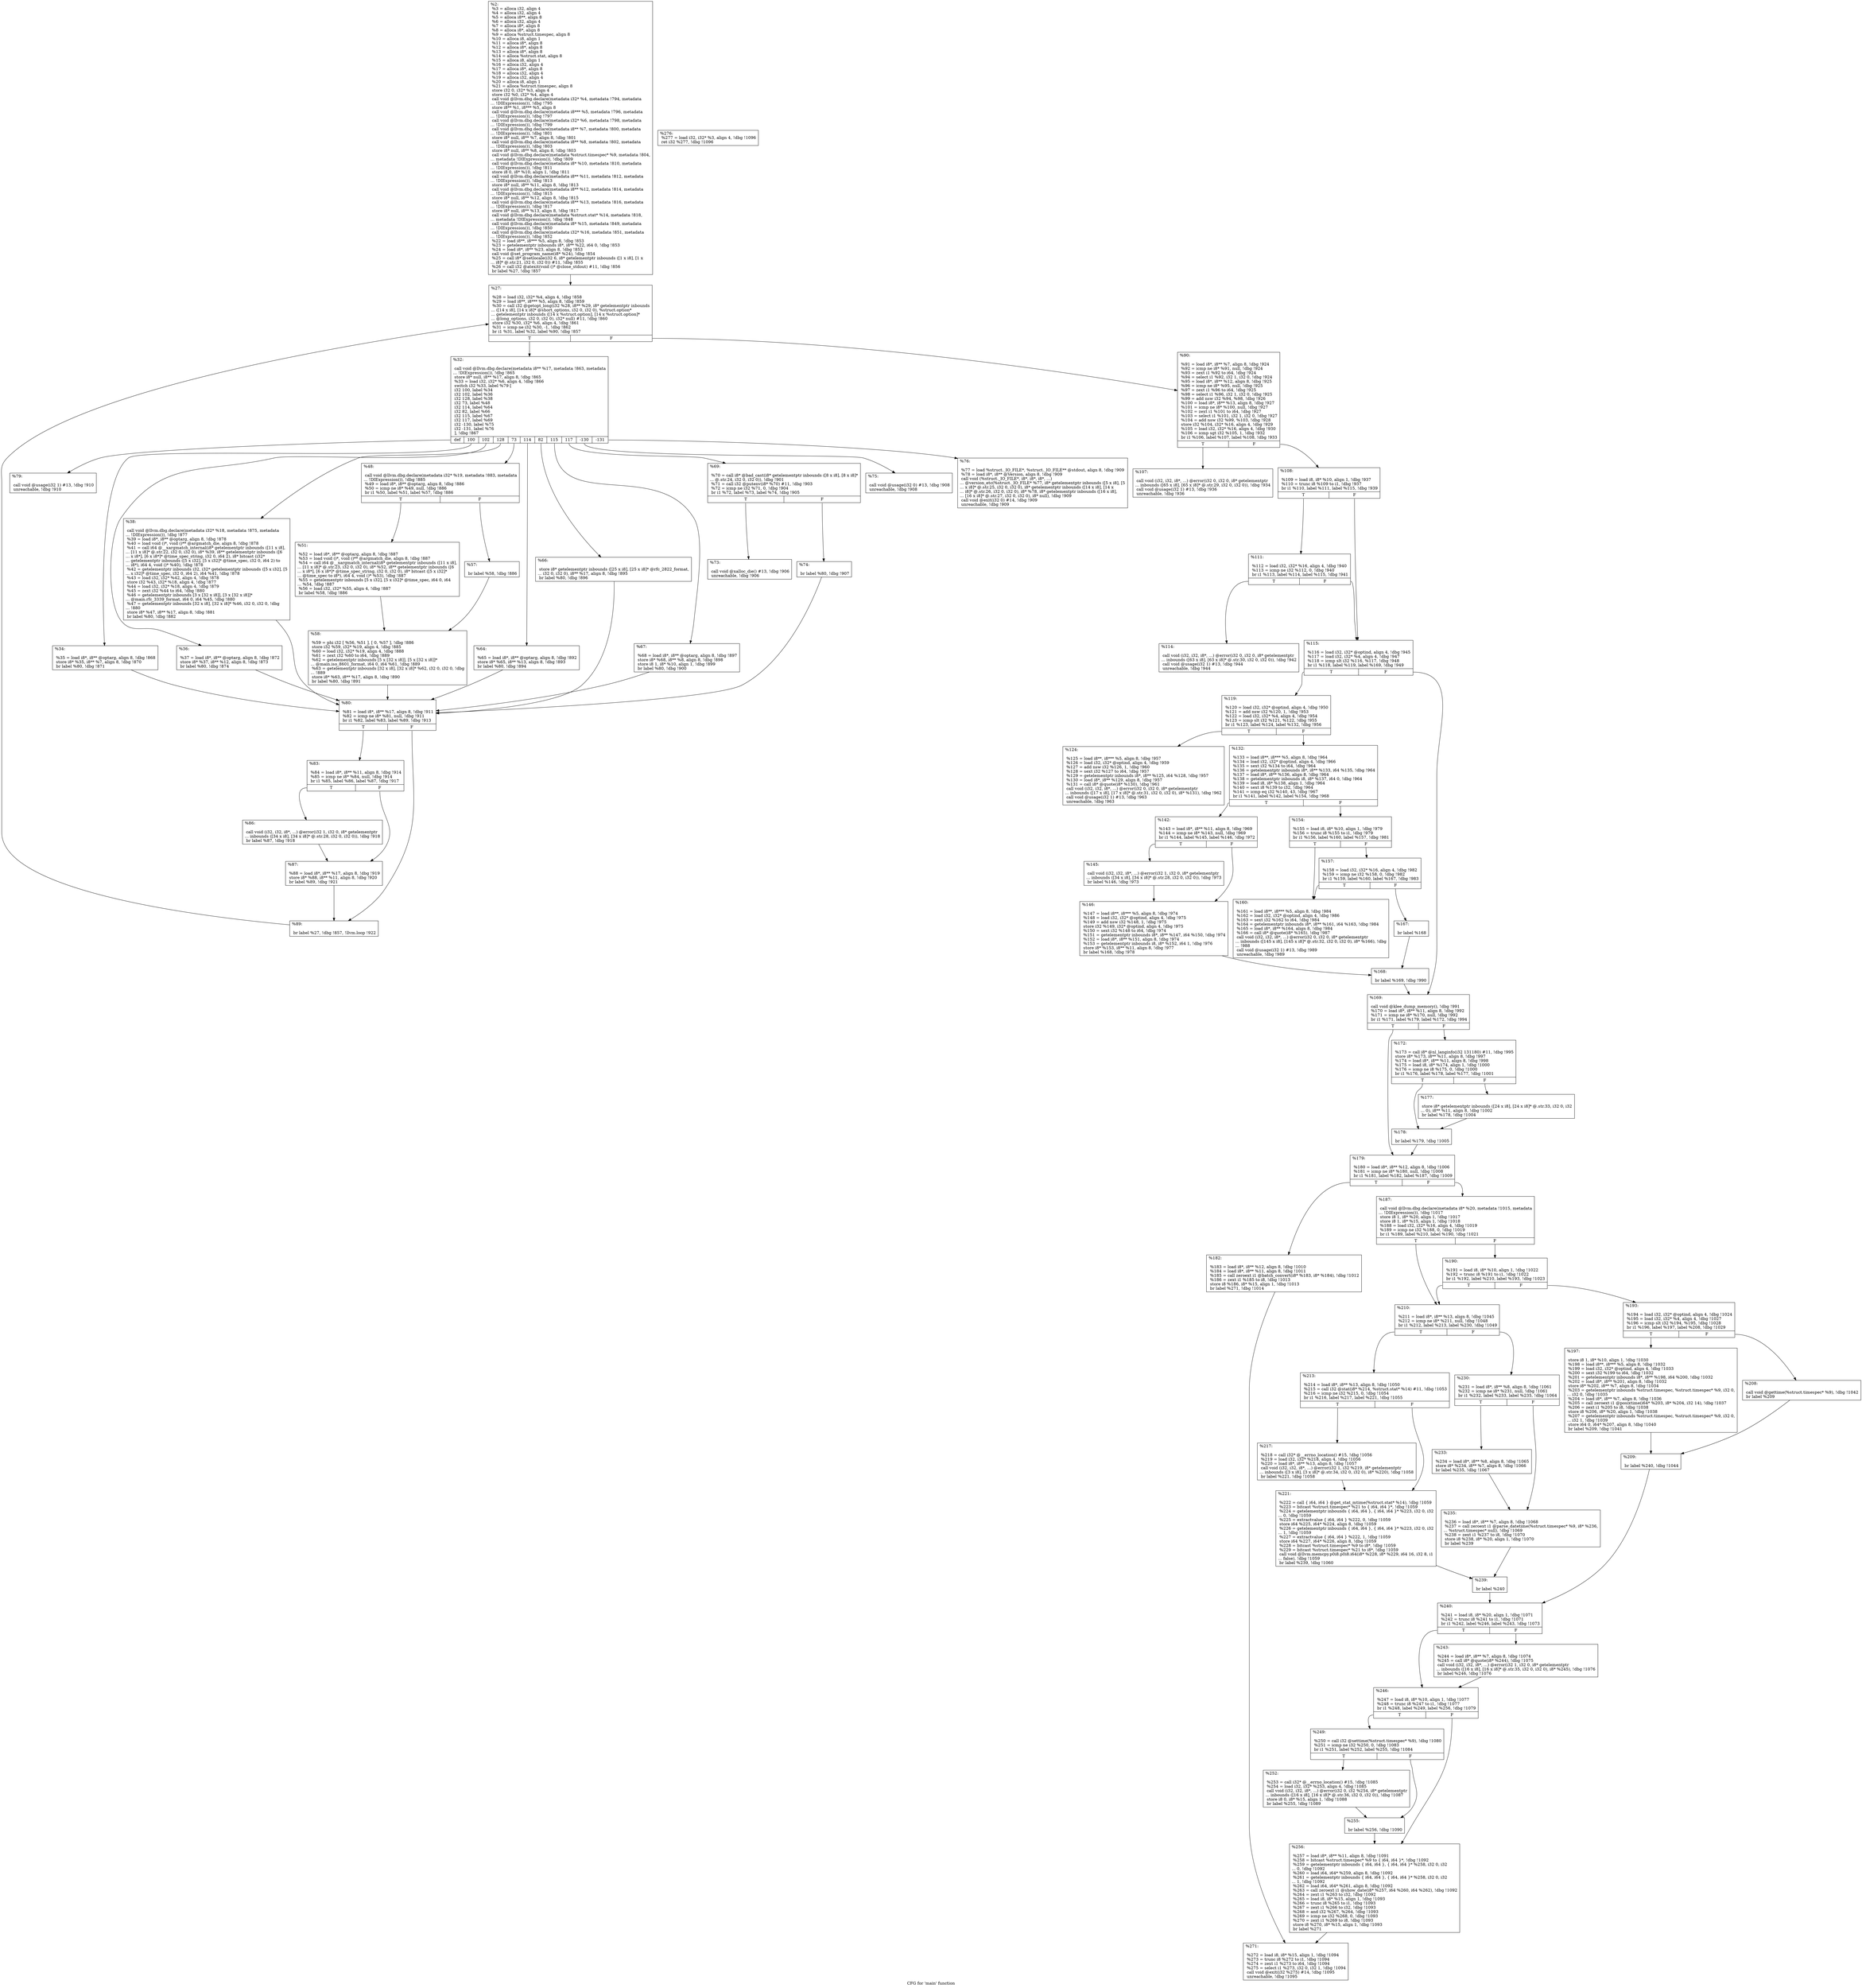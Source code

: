 digraph "CFG for 'main' function" {
	label="CFG for 'main' function";

	Node0x4604d00 [shape=record,label="{%2:\l  %3 = alloca i32, align 4\l  %4 = alloca i32, align 4\l  %5 = alloca i8**, align 8\l  %6 = alloca i32, align 4\l  %7 = alloca i8*, align 8\l  %8 = alloca i8*, align 8\l  %9 = alloca %struct.timespec, align 8\l  %10 = alloca i8, align 1\l  %11 = alloca i8*, align 8\l  %12 = alloca i8*, align 8\l  %13 = alloca i8*, align 8\l  %14 = alloca %struct.stat, align 8\l  %15 = alloca i8, align 1\l  %16 = alloca i32, align 4\l  %17 = alloca i8*, align 8\l  %18 = alloca i32, align 4\l  %19 = alloca i32, align 4\l  %20 = alloca i8, align 1\l  %21 = alloca %struct.timespec, align 8\l  store i32 0, i32* %3, align 4\l  store i32 %0, i32* %4, align 4\l  call void @llvm.dbg.declare(metadata i32* %4, metadata !794, metadata\l... !DIExpression()), !dbg !795\l  store i8** %1, i8*** %5, align 8\l  call void @llvm.dbg.declare(metadata i8*** %5, metadata !796, metadata\l... !DIExpression()), !dbg !797\l  call void @llvm.dbg.declare(metadata i32* %6, metadata !798, metadata\l... !DIExpression()), !dbg !799\l  call void @llvm.dbg.declare(metadata i8** %7, metadata !800, metadata\l... !DIExpression()), !dbg !801\l  store i8* null, i8** %7, align 8, !dbg !801\l  call void @llvm.dbg.declare(metadata i8** %8, metadata !802, metadata\l... !DIExpression()), !dbg !803\l  store i8* null, i8** %8, align 8, !dbg !803\l  call void @llvm.dbg.declare(metadata %struct.timespec* %9, metadata !804,\l... metadata !DIExpression()), !dbg !809\l  call void @llvm.dbg.declare(metadata i8* %10, metadata !810, metadata\l... !DIExpression()), !dbg !811\l  store i8 0, i8* %10, align 1, !dbg !811\l  call void @llvm.dbg.declare(metadata i8** %11, metadata !812, metadata\l... !DIExpression()), !dbg !813\l  store i8* null, i8** %11, align 8, !dbg !813\l  call void @llvm.dbg.declare(metadata i8** %12, metadata !814, metadata\l... !DIExpression()), !dbg !815\l  store i8* null, i8** %12, align 8, !dbg !815\l  call void @llvm.dbg.declare(metadata i8** %13, metadata !816, metadata\l... !DIExpression()), !dbg !817\l  store i8* null, i8** %13, align 8, !dbg !817\l  call void @llvm.dbg.declare(metadata %struct.stat* %14, metadata !818,\l... metadata !DIExpression()), !dbg !848\l  call void @llvm.dbg.declare(metadata i8* %15, metadata !849, metadata\l... !DIExpression()), !dbg !850\l  call void @llvm.dbg.declare(metadata i32* %16, metadata !851, metadata\l... !DIExpression()), !dbg !852\l  %22 = load i8**, i8*** %5, align 8, !dbg !853\l  %23 = getelementptr inbounds i8*, i8** %22, i64 0, !dbg !853\l  %24 = load i8*, i8** %23, align 8, !dbg !853\l  call void @set_program_name(i8* %24), !dbg !854\l  %25 = call i8* @setlocale(i32 6, i8* getelementptr inbounds ([1 x i8], [1 x\l... i8]* @.str.21, i32 0, i32 0)) #11, !dbg !855\l  %26 = call i32 @atexit(void ()* @close_stdout) #11, !dbg !856\l  br label %27, !dbg !857\l}"];
	Node0x4604d00 -> Node0x46050b0;
	Node0x46050b0 [shape=record,label="{%27:\l\l  %28 = load i32, i32* %4, align 4, !dbg !858\l  %29 = load i8**, i8*** %5, align 8, !dbg !859\l  %30 = call i32 @getopt_long(i32 %28, i8** %29, i8* getelementptr inbounds\l... ([14 x i8], [14 x i8]* @short_options, i32 0, i32 0), %struct.option*\l... getelementptr inbounds ([14 x %struct.option], [14 x %struct.option]*\l... @long_options, i32 0, i32 0), i32* null) #11, !dbg !860\l  store i32 %30, i32* %6, align 4, !dbg !861\l  %31 = icmp ne i32 %30, -1, !dbg !862\l  br i1 %31, label %32, label %90, !dbg !857\l|{<s0>T|<s1>F}}"];
	Node0x46050b0:s0 -> Node0x4605100;
	Node0x46050b0:s1 -> Node0x46057e0;
	Node0x4605100 [shape=record,label="{%32:\l\l  call void @llvm.dbg.declare(metadata i8** %17, metadata !863, metadata\l... !DIExpression()), !dbg !865\l  store i8* null, i8** %17, align 8, !dbg !865\l  %33 = load i32, i32* %6, align 4, !dbg !866\l  switch i32 %33, label %79 [\l    i32 100, label %34\l    i32 102, label %36\l    i32 128, label %38\l    i32 73, label %48\l    i32 114, label %64\l    i32 82, label %66\l    i32 115, label %67\l    i32 117, label %69\l    i32 -130, label %75\l    i32 -131, label %76\l  ], !dbg !867\l|{<s0>def|<s1>100|<s2>102|<s3>128|<s4>73|<s5>114|<s6>82|<s7>115|<s8>117|<s9>-130|<s10>-131}}"];
	Node0x4605100:s0 -> Node0x4605600;
	Node0x4605100:s1 -> Node0x4605150;
	Node0x4605100:s2 -> Node0x46051a0;
	Node0x4605100:s3 -> Node0x46051f0;
	Node0x4605100:s4 -> Node0x4605240;
	Node0x4605100:s5 -> Node0x4605380;
	Node0x4605100:s6 -> Node0x46053d0;
	Node0x4605100:s7 -> Node0x4605420;
	Node0x4605100:s8 -> Node0x4605470;
	Node0x4605100:s9 -> Node0x4605560;
	Node0x4605100:s10 -> Node0x46055b0;
	Node0x4605150 [shape=record,label="{%34:\l\l  %35 = load i8*, i8** @optarg, align 8, !dbg !868\l  store i8* %35, i8** %7, align 8, !dbg !870\l  br label %80, !dbg !871\l}"];
	Node0x4605150 -> Node0x4605650;
	Node0x46051a0 [shape=record,label="{%36:\l\l  %37 = load i8*, i8** @optarg, align 8, !dbg !872\l  store i8* %37, i8** %12, align 8, !dbg !873\l  br label %80, !dbg !874\l}"];
	Node0x46051a0 -> Node0x4605650;
	Node0x46051f0 [shape=record,label="{%38:\l\l  call void @llvm.dbg.declare(metadata i32* %18, metadata !875, metadata\l... !DIExpression()), !dbg !877\l  %39 = load i8*, i8** @optarg, align 8, !dbg !878\l  %40 = load void ()*, void ()** @argmatch_die, align 8, !dbg !878\l  %41 = call i64 @__xargmatch_internal(i8* getelementptr inbounds ([11 x i8],\l... [11 x i8]* @.str.22, i32 0, i32 0), i8* %39, i8** getelementptr inbounds ([6\l... x i8*], [6 x i8*]* @time_spec_string, i32 0, i64 2), i8* bitcast (i32*\l... getelementptr inbounds ([5 x i32], [5 x i32]* @time_spec, i32 0, i64 2) to\l... i8*), i64 4, void ()* %40), !dbg !878\l  %42 = getelementptr inbounds i32, i32* getelementptr inbounds ([5 x i32], [5\l... x i32]* @time_spec, i32 0, i64 2), i64 %41, !dbg !878\l  %43 = load i32, i32* %42, align 4, !dbg !878\l  store i32 %43, i32* %18, align 4, !dbg !877\l  %44 = load i32, i32* %18, align 4, !dbg !879\l  %45 = zext i32 %44 to i64, !dbg !880\l  %46 = getelementptr inbounds [3 x [32 x i8]], [3 x [32 x i8]]*\l... @main.rfc_3339_format, i64 0, i64 %45, !dbg !880\l  %47 = getelementptr inbounds [32 x i8], [32 x i8]* %46, i32 0, i32 0, !dbg\l... !880\l  store i8* %47, i8** %17, align 8, !dbg !881\l  br label %80, !dbg !882\l}"];
	Node0x46051f0 -> Node0x4605650;
	Node0x4605240 [shape=record,label="{%48:\l\l  call void @llvm.dbg.declare(metadata i32* %19, metadata !883, metadata\l... !DIExpression()), !dbg !885\l  %49 = load i8*, i8** @optarg, align 8, !dbg !886\l  %50 = icmp ne i8* %49, null, !dbg !886\l  br i1 %50, label %51, label %57, !dbg !886\l|{<s0>T|<s1>F}}"];
	Node0x4605240:s0 -> Node0x4605290;
	Node0x4605240:s1 -> Node0x46052e0;
	Node0x4605290 [shape=record,label="{%51:\l\l  %52 = load i8*, i8** @optarg, align 8, !dbg !887\l  %53 = load void ()*, void ()** @argmatch_die, align 8, !dbg !887\l  %54 = call i64 @__xargmatch_internal(i8* getelementptr inbounds ([11 x i8],\l... [11 x i8]* @.str.23, i32 0, i32 0), i8* %52, i8** getelementptr inbounds ([6\l... x i8*], [6 x i8*]* @time_spec_string, i32 0, i32 0), i8* bitcast ([5 x i32]*\l... @time_spec to i8*), i64 4, void ()* %53), !dbg !887\l  %55 = getelementptr inbounds [5 x i32], [5 x i32]* @time_spec, i64 0, i64\l... %54, !dbg !887\l  %56 = load i32, i32* %55, align 4, !dbg !887\l  br label %58, !dbg !886\l}"];
	Node0x4605290 -> Node0x4605330;
	Node0x46052e0 [shape=record,label="{%57:\l\l  br label %58, !dbg !886\l}"];
	Node0x46052e0 -> Node0x4605330;
	Node0x4605330 [shape=record,label="{%58:\l\l  %59 = phi i32 [ %56, %51 ], [ 0, %57 ], !dbg !886\l  store i32 %59, i32* %19, align 4, !dbg !885\l  %60 = load i32, i32* %19, align 4, !dbg !888\l  %61 = zext i32 %60 to i64, !dbg !889\l  %62 = getelementptr inbounds [5 x [32 x i8]], [5 x [32 x i8]]*\l... @main.iso_8601_format, i64 0, i64 %61, !dbg !889\l  %63 = getelementptr inbounds [32 x i8], [32 x i8]* %62, i32 0, i32 0, !dbg\l... !889\l  store i8* %63, i8** %17, align 8, !dbg !890\l  br label %80, !dbg !891\l}"];
	Node0x4605330 -> Node0x4605650;
	Node0x4605380 [shape=record,label="{%64:\l\l  %65 = load i8*, i8** @optarg, align 8, !dbg !892\l  store i8* %65, i8** %13, align 8, !dbg !893\l  br label %80, !dbg !894\l}"];
	Node0x4605380 -> Node0x4605650;
	Node0x46053d0 [shape=record,label="{%66:\l\l  store i8* getelementptr inbounds ([25 x i8], [25 x i8]* @rfc_2822_format,\l... i32 0, i32 0), i8** %17, align 8, !dbg !895\l  br label %80, !dbg !896\l}"];
	Node0x46053d0 -> Node0x4605650;
	Node0x4605420 [shape=record,label="{%67:\l\l  %68 = load i8*, i8** @optarg, align 8, !dbg !897\l  store i8* %68, i8** %8, align 8, !dbg !898\l  store i8 1, i8* %10, align 1, !dbg !899\l  br label %80, !dbg !900\l}"];
	Node0x4605420 -> Node0x4605650;
	Node0x4605470 [shape=record,label="{%69:\l\l  %70 = call i8* @bad_cast(i8* getelementptr inbounds ([8 x i8], [8 x i8]*\l... @.str.24, i32 0, i32 0)), !dbg !901\l  %71 = call i32 @putenv(i8* %70) #11, !dbg !903\l  %72 = icmp ne i32 %71, 0, !dbg !904\l  br i1 %72, label %73, label %74, !dbg !905\l|{<s0>T|<s1>F}}"];
	Node0x4605470:s0 -> Node0x46054c0;
	Node0x4605470:s1 -> Node0x4605510;
	Node0x46054c0 [shape=record,label="{%73:\l\l  call void @xalloc_die() #13, !dbg !906\l  unreachable, !dbg !906\l}"];
	Node0x4605510 [shape=record,label="{%74:\l\l  br label %80, !dbg !907\l}"];
	Node0x4605510 -> Node0x4605650;
	Node0x4605560 [shape=record,label="{%75:\l\l  call void @usage(i32 0) #13, !dbg !908\l  unreachable, !dbg !908\l}"];
	Node0x46055b0 [shape=record,label="{%76:\l\l  %77 = load %struct._IO_FILE*, %struct._IO_FILE** @stdout, align 8, !dbg !909\l  %78 = load i8*, i8** @Version, align 8, !dbg !909\l  call void (%struct._IO_FILE*, i8*, i8*, i8*, ...)\l... @version_etc(%struct._IO_FILE* %77, i8* getelementptr inbounds ([5 x i8], [5\l... x i8]* @.str.25, i32 0, i32 0), i8* getelementptr inbounds ([14 x i8], [14 x\l... i8]* @.str.26, i32 0, i32 0), i8* %78, i8* getelementptr inbounds ([16 x i8],\l... [16 x i8]* @.str.27, i32 0, i32 0), i8* null), !dbg !909\l  call void @exit(i32 0) #14, !dbg !909\l  unreachable, !dbg !909\l}"];
	Node0x4605600 [shape=record,label="{%79:\l\l  call void @usage(i32 1) #13, !dbg !910\l  unreachable, !dbg !910\l}"];
	Node0x4605650 [shape=record,label="{%80:\l\l  %81 = load i8*, i8** %17, align 8, !dbg !911\l  %82 = icmp ne i8* %81, null, !dbg !911\l  br i1 %82, label %83, label %89, !dbg !913\l|{<s0>T|<s1>F}}"];
	Node0x4605650:s0 -> Node0x46056a0;
	Node0x4605650:s1 -> Node0x4605790;
	Node0x46056a0 [shape=record,label="{%83:\l\l  %84 = load i8*, i8** %11, align 8, !dbg !914\l  %85 = icmp ne i8* %84, null, !dbg !914\l  br i1 %85, label %86, label %87, !dbg !917\l|{<s0>T|<s1>F}}"];
	Node0x46056a0:s0 -> Node0x46056f0;
	Node0x46056a0:s1 -> Node0x4605740;
	Node0x46056f0 [shape=record,label="{%86:\l\l  call void (i32, i32, i8*, ...) @error(i32 1, i32 0, i8* getelementptr\l... inbounds ([34 x i8], [34 x i8]* @.str.28, i32 0, i32 0)), !dbg !918\l  br label %87, !dbg !918\l}"];
	Node0x46056f0 -> Node0x4605740;
	Node0x4605740 [shape=record,label="{%87:\l\l  %88 = load i8*, i8** %17, align 8, !dbg !919\l  store i8* %88, i8** %11, align 8, !dbg !920\l  br label %89, !dbg !921\l}"];
	Node0x4605740 -> Node0x4605790;
	Node0x4605790 [shape=record,label="{%89:\l\l  br label %27, !dbg !857, !llvm.loop !922\l}"];
	Node0x4605790 -> Node0x46050b0;
	Node0x46057e0 [shape=record,label="{%90:\l\l  %91 = load i8*, i8** %7, align 8, !dbg !924\l  %92 = icmp ne i8* %91, null, !dbg !924\l  %93 = zext i1 %92 to i64, !dbg !924\l  %94 = select i1 %92, i32 1, i32 0, !dbg !924\l  %95 = load i8*, i8** %12, align 8, !dbg !925\l  %96 = icmp ne i8* %95, null, !dbg !925\l  %97 = zext i1 %96 to i64, !dbg !925\l  %98 = select i1 %96, i32 1, i32 0, !dbg !925\l  %99 = add nsw i32 %94, %98, !dbg !926\l  %100 = load i8*, i8** %13, align 8, !dbg !927\l  %101 = icmp ne i8* %100, null, !dbg !927\l  %102 = zext i1 %101 to i64, !dbg !927\l  %103 = select i1 %101, i32 1, i32 0, !dbg !927\l  %104 = add nsw i32 %99, %103, !dbg !928\l  store i32 %104, i32* %16, align 4, !dbg !929\l  %105 = load i32, i32* %16, align 4, !dbg !930\l  %106 = icmp sgt i32 %105, 1, !dbg !932\l  br i1 %106, label %107, label %108, !dbg !933\l|{<s0>T|<s1>F}}"];
	Node0x46057e0:s0 -> Node0x4605830;
	Node0x46057e0:s1 -> Node0x4605880;
	Node0x4605830 [shape=record,label="{%107:\l\l  call void (i32, i32, i8*, ...) @error(i32 0, i32 0, i8* getelementptr\l... inbounds ([65 x i8], [65 x i8]* @.str.29, i32 0, i32 0)), !dbg !934\l  call void @usage(i32 1) #13, !dbg !936\l  unreachable, !dbg !936\l}"];
	Node0x4605880 [shape=record,label="{%108:\l\l  %109 = load i8, i8* %10, align 1, !dbg !937\l  %110 = trunc i8 %109 to i1, !dbg !937\l  br i1 %110, label %111, label %115, !dbg !939\l|{<s0>T|<s1>F}}"];
	Node0x4605880:s0 -> Node0x46058d0;
	Node0x4605880:s1 -> Node0x4605970;
	Node0x46058d0 [shape=record,label="{%111:\l\l  %112 = load i32, i32* %16, align 4, !dbg !940\l  %113 = icmp ne i32 %112, 0, !dbg !940\l  br i1 %113, label %114, label %115, !dbg !941\l|{<s0>T|<s1>F}}"];
	Node0x46058d0:s0 -> Node0x4605920;
	Node0x46058d0:s1 -> Node0x4605970;
	Node0x4605920 [shape=record,label="{%114:\l\l  call void (i32, i32, i8*, ...) @error(i32 0, i32 0, i8* getelementptr\l... inbounds ([63 x i8], [63 x i8]* @.str.30, i32 0, i32 0)), !dbg !942\l  call void @usage(i32 1) #13, !dbg !944\l  unreachable, !dbg !944\l}"];
	Node0x4605970 [shape=record,label="{%115:\l\l  %116 = load i32, i32* @optind, align 4, !dbg !945\l  %117 = load i32, i32* %4, align 4, !dbg !947\l  %118 = icmp slt i32 %116, %117, !dbg !948\l  br i1 %118, label %119, label %169, !dbg !949\l|{<s0>T|<s1>F}}"];
	Node0x4605970:s0 -> Node0x46059c0;
	Node0x4605970:s1 -> Node0x4605d30;
	Node0x46059c0 [shape=record,label="{%119:\l\l  %120 = load i32, i32* @optind, align 4, !dbg !950\l  %121 = add nsw i32 %120, 1, !dbg !953\l  %122 = load i32, i32* %4, align 4, !dbg !954\l  %123 = icmp slt i32 %121, %122, !dbg !955\l  br i1 %123, label %124, label %132, !dbg !956\l|{<s0>T|<s1>F}}"];
	Node0x46059c0:s0 -> Node0x4605a10;
	Node0x46059c0:s1 -> Node0x4605a60;
	Node0x4605a10 [shape=record,label="{%124:\l\l  %125 = load i8**, i8*** %5, align 8, !dbg !957\l  %126 = load i32, i32* @optind, align 4, !dbg !959\l  %127 = add nsw i32 %126, 1, !dbg !960\l  %128 = sext i32 %127 to i64, !dbg !957\l  %129 = getelementptr inbounds i8*, i8** %125, i64 %128, !dbg !957\l  %130 = load i8*, i8** %129, align 8, !dbg !957\l  %131 = call i8* @quote(i8* %130), !dbg !961\l  call void (i32, i32, i8*, ...) @error(i32 0, i32 0, i8* getelementptr\l... inbounds ([17 x i8], [17 x i8]* @.str.31, i32 0, i32 0), i8* %131), !dbg !962\l  call void @usage(i32 1) #13, !dbg !963\l  unreachable, !dbg !963\l}"];
	Node0x4605a60 [shape=record,label="{%132:\l\l  %133 = load i8**, i8*** %5, align 8, !dbg !964\l  %134 = load i32, i32* @optind, align 4, !dbg !966\l  %135 = sext i32 %134 to i64, !dbg !964\l  %136 = getelementptr inbounds i8*, i8** %133, i64 %135, !dbg !964\l  %137 = load i8*, i8** %136, align 8, !dbg !964\l  %138 = getelementptr inbounds i8, i8* %137, i64 0, !dbg !964\l  %139 = load i8, i8* %138, align 1, !dbg !964\l  %140 = sext i8 %139 to i32, !dbg !964\l  %141 = icmp eq i32 %140, 43, !dbg !967\l  br i1 %141, label %142, label %154, !dbg !968\l|{<s0>T|<s1>F}}"];
	Node0x4605a60:s0 -> Node0x4605ab0;
	Node0x4605a60:s1 -> Node0x4605ba0;
	Node0x4605ab0 [shape=record,label="{%142:\l\l  %143 = load i8*, i8** %11, align 8, !dbg !969\l  %144 = icmp ne i8* %143, null, !dbg !969\l  br i1 %144, label %145, label %146, !dbg !972\l|{<s0>T|<s1>F}}"];
	Node0x4605ab0:s0 -> Node0x4605b00;
	Node0x4605ab0:s1 -> Node0x4605b50;
	Node0x4605b00 [shape=record,label="{%145:\l\l  call void (i32, i32, i8*, ...) @error(i32 1, i32 0, i8* getelementptr\l... inbounds ([34 x i8], [34 x i8]* @.str.28, i32 0, i32 0)), !dbg !973\l  br label %146, !dbg !973\l}"];
	Node0x4605b00 -> Node0x4605b50;
	Node0x4605b50 [shape=record,label="{%146:\l\l  %147 = load i8**, i8*** %5, align 8, !dbg !974\l  %148 = load i32, i32* @optind, align 4, !dbg !975\l  %149 = add nsw i32 %148, 1, !dbg !975\l  store i32 %149, i32* @optind, align 4, !dbg !975\l  %150 = sext i32 %148 to i64, !dbg !974\l  %151 = getelementptr inbounds i8*, i8** %147, i64 %150, !dbg !974\l  %152 = load i8*, i8** %151, align 8, !dbg !974\l  %153 = getelementptr inbounds i8, i8* %152, i64 1, !dbg !976\l  store i8* %153, i8** %11, align 8, !dbg !977\l  br label %168, !dbg !978\l}"];
	Node0x4605b50 -> Node0x4605ce0;
	Node0x4605ba0 [shape=record,label="{%154:\l\l  %155 = load i8, i8* %10, align 1, !dbg !979\l  %156 = trunc i8 %155 to i1, !dbg !979\l  br i1 %156, label %160, label %157, !dbg !981\l|{<s0>T|<s1>F}}"];
	Node0x4605ba0:s0 -> Node0x4605c40;
	Node0x4605ba0:s1 -> Node0x4605bf0;
	Node0x4605bf0 [shape=record,label="{%157:\l\l  %158 = load i32, i32* %16, align 4, !dbg !982\l  %159 = icmp ne i32 %158, 0, !dbg !982\l  br i1 %159, label %160, label %167, !dbg !983\l|{<s0>T|<s1>F}}"];
	Node0x4605bf0:s0 -> Node0x4605c40;
	Node0x4605bf0:s1 -> Node0x4605c90;
	Node0x4605c40 [shape=record,label="{%160:\l\l  %161 = load i8**, i8*** %5, align 8, !dbg !984\l  %162 = load i32, i32* @optind, align 4, !dbg !986\l  %163 = sext i32 %162 to i64, !dbg !984\l  %164 = getelementptr inbounds i8*, i8** %161, i64 %163, !dbg !984\l  %165 = load i8*, i8** %164, align 8, !dbg !984\l  %166 = call i8* @quote(i8* %165), !dbg !987\l  call void (i32, i32, i8*, ...) @error(i32 0, i32 0, i8* getelementptr\l... inbounds ([145 x i8], [145 x i8]* @.str.32, i32 0, i32 0), i8* %166), !dbg\l... !988\l  call void @usage(i32 1) #13, !dbg !989\l  unreachable, !dbg !989\l}"];
	Node0x4605c90 [shape=record,label="{%167:\l\l  br label %168\l}"];
	Node0x4605c90 -> Node0x4605ce0;
	Node0x4605ce0 [shape=record,label="{%168:\l\l  br label %169, !dbg !990\l}"];
	Node0x4605ce0 -> Node0x4605d30;
	Node0x4605d30 [shape=record,label="{%169:\l\l  call void @klee_dump_memory(), !dbg !991\l  %170 = load i8*, i8** %11, align 8, !dbg !992\l  %171 = icmp ne i8* %170, null, !dbg !992\l  br i1 %171, label %179, label %172, !dbg !994\l|{<s0>T|<s1>F}}"];
	Node0x4605d30:s0 -> Node0x4605e70;
	Node0x4605d30:s1 -> Node0x4605d80;
	Node0x4605d80 [shape=record,label="{%172:\l\l  %173 = call i8* @nl_langinfo(i32 131180) #11, !dbg !995\l  store i8* %173, i8** %11, align 8, !dbg !997\l  %174 = load i8*, i8** %11, align 8, !dbg !998\l  %175 = load i8, i8* %174, align 1, !dbg !1000\l  %176 = icmp ne i8 %175, 0, !dbg !1000\l  br i1 %176, label %178, label %177, !dbg !1001\l|{<s0>T|<s1>F}}"];
	Node0x4605d80:s0 -> Node0x4605e20;
	Node0x4605d80:s1 -> Node0x4605dd0;
	Node0x4605dd0 [shape=record,label="{%177:\l\l  store i8* getelementptr inbounds ([24 x i8], [24 x i8]* @.str.33, i32 0, i32\l... 0), i8** %11, align 8, !dbg !1002\l  br label %178, !dbg !1004\l}"];
	Node0x4605dd0 -> Node0x4605e20;
	Node0x4605e20 [shape=record,label="{%178:\l\l  br label %179, !dbg !1005\l}"];
	Node0x4605e20 -> Node0x4605e70;
	Node0x4605e70 [shape=record,label="{%179:\l\l  %180 = load i8*, i8** %12, align 8, !dbg !1006\l  %181 = icmp ne i8* %180, null, !dbg !1008\l  br i1 %181, label %182, label %187, !dbg !1009\l|{<s0>T|<s1>F}}"];
	Node0x4605e70:s0 -> Node0x4605ec0;
	Node0x4605e70:s1 -> Node0x4605f10;
	Node0x4605ec0 [shape=record,label="{%182:\l\l  %183 = load i8*, i8** %12, align 8, !dbg !1010\l  %184 = load i8*, i8** %11, align 8, !dbg !1011\l  %185 = call zeroext i1 @batch_convert(i8* %183, i8* %184), !dbg !1012\l  %186 = zext i1 %185 to i8, !dbg !1013\l  store i8 %186, i8* %15, align 1, !dbg !1013\l  br label %271, !dbg !1014\l}"];
	Node0x4605ec0 -> Node0x46065a0;
	Node0x4605f10 [shape=record,label="{%187:\l\l  call void @llvm.dbg.declare(metadata i8* %20, metadata !1015, metadata\l... !DIExpression()), !dbg !1017\l  store i8 1, i8* %20, align 1, !dbg !1017\l  store i8 1, i8* %15, align 1, !dbg !1018\l  %188 = load i32, i32* %16, align 4, !dbg !1019\l  %189 = icmp ne i32 %188, 0, !dbg !1019\l  br i1 %189, label %210, label %190, !dbg !1021\l|{<s0>T|<s1>F}}"];
	Node0x4605f10:s0 -> Node0x46060f0;
	Node0x4605f10:s1 -> Node0x4605f60;
	Node0x4605f60 [shape=record,label="{%190:\l\l  %191 = load i8, i8* %10, align 1, !dbg !1022\l  %192 = trunc i8 %191 to i1, !dbg !1022\l  br i1 %192, label %210, label %193, !dbg !1023\l|{<s0>T|<s1>F}}"];
	Node0x4605f60:s0 -> Node0x46060f0;
	Node0x4605f60:s1 -> Node0x4605fb0;
	Node0x4605fb0 [shape=record,label="{%193:\l\l  %194 = load i32, i32* @optind, align 4, !dbg !1024\l  %195 = load i32, i32* %4, align 4, !dbg !1027\l  %196 = icmp slt i32 %194, %195, !dbg !1028\l  br i1 %196, label %197, label %208, !dbg !1029\l|{<s0>T|<s1>F}}"];
	Node0x4605fb0:s0 -> Node0x4606000;
	Node0x4605fb0:s1 -> Node0x4606050;
	Node0x4606000 [shape=record,label="{%197:\l\l  store i8 1, i8* %10, align 1, !dbg !1030\l  %198 = load i8**, i8*** %5, align 8, !dbg !1032\l  %199 = load i32, i32* @optind, align 4, !dbg !1033\l  %200 = sext i32 %199 to i64, !dbg !1032\l  %201 = getelementptr inbounds i8*, i8** %198, i64 %200, !dbg !1032\l  %202 = load i8*, i8** %201, align 8, !dbg !1032\l  store i8* %202, i8** %7, align 8, !dbg !1034\l  %203 = getelementptr inbounds %struct.timespec, %struct.timespec* %9, i32 0,\l... i32 0, !dbg !1035\l  %204 = load i8*, i8** %7, align 8, !dbg !1036\l  %205 = call zeroext i1 @posixtime(i64* %203, i8* %204, i32 14), !dbg !1037\l  %206 = zext i1 %205 to i8, !dbg !1038\l  store i8 %206, i8* %20, align 1, !dbg !1038\l  %207 = getelementptr inbounds %struct.timespec, %struct.timespec* %9, i32 0,\l... i32 1, !dbg !1039\l  store i64 0, i64* %207, align 8, !dbg !1040\l  br label %209, !dbg !1041\l}"];
	Node0x4606000 -> Node0x46060a0;
	Node0x4606050 [shape=record,label="{%208:\l\l  call void @gettime(%struct.timespec* %9), !dbg !1042\l  br label %209\l}"];
	Node0x4606050 -> Node0x46060a0;
	Node0x46060a0 [shape=record,label="{%209:\l\l  br label %240, !dbg !1044\l}"];
	Node0x46060a0 -> Node0x4606370;
	Node0x46060f0 [shape=record,label="{%210:\l\l  %211 = load i8*, i8** %13, align 8, !dbg !1045\l  %212 = icmp ne i8* %211, null, !dbg !1048\l  br i1 %212, label %213, label %230, !dbg !1049\l|{<s0>T|<s1>F}}"];
	Node0x46060f0:s0 -> Node0x4606140;
	Node0x46060f0:s1 -> Node0x4606230;
	Node0x4606140 [shape=record,label="{%213:\l\l  %214 = load i8*, i8** %13, align 8, !dbg !1050\l  %215 = call i32 @stat(i8* %214, %struct.stat* %14) #11, !dbg !1053\l  %216 = icmp ne i32 %215, 0, !dbg !1054\l  br i1 %216, label %217, label %221, !dbg !1055\l|{<s0>T|<s1>F}}"];
	Node0x4606140:s0 -> Node0x4606190;
	Node0x4606140:s1 -> Node0x46061e0;
	Node0x4606190 [shape=record,label="{%217:\l\l  %218 = call i32* @__errno_location() #15, !dbg !1056\l  %219 = load i32, i32* %218, align 4, !dbg !1056\l  %220 = load i8*, i8** %13, align 8, !dbg !1057\l  call void (i32, i32, i8*, ...) @error(i32 1, i32 %219, i8* getelementptr\l... inbounds ([3 x i8], [3 x i8]* @.str.34, i32 0, i32 0), i8* %220), !dbg !1058\l  br label %221, !dbg !1058\l}"];
	Node0x4606190 -> Node0x46061e0;
	Node0x46061e0 [shape=record,label="{%221:\l\l  %222 = call \{ i64, i64 \} @get_stat_mtime(%struct.stat* %14), !dbg !1059\l  %223 = bitcast %struct.timespec* %21 to \{ i64, i64 \}*, !dbg !1059\l  %224 = getelementptr inbounds \{ i64, i64 \}, \{ i64, i64 \}* %223, i32 0, i32\l... 0, !dbg !1059\l  %225 = extractvalue \{ i64, i64 \} %222, 0, !dbg !1059\l  store i64 %225, i64* %224, align 8, !dbg !1059\l  %226 = getelementptr inbounds \{ i64, i64 \}, \{ i64, i64 \}* %223, i32 0, i32\l... 1, !dbg !1059\l  %227 = extractvalue \{ i64, i64 \} %222, 1, !dbg !1059\l  store i64 %227, i64* %226, align 8, !dbg !1059\l  %228 = bitcast %struct.timespec* %9 to i8*, !dbg !1059\l  %229 = bitcast %struct.timespec* %21 to i8*, !dbg !1059\l  call void @llvm.memcpy.p0i8.p0i8.i64(i8* %228, i8* %229, i64 16, i32 8, i1\l... false), !dbg !1059\l  br label %239, !dbg !1060\l}"];
	Node0x46061e0 -> Node0x4606320;
	Node0x4606230 [shape=record,label="{%230:\l\l  %231 = load i8*, i8** %8, align 8, !dbg !1061\l  %232 = icmp ne i8* %231, null, !dbg !1061\l  br i1 %232, label %233, label %235, !dbg !1064\l|{<s0>T|<s1>F}}"];
	Node0x4606230:s0 -> Node0x4606280;
	Node0x4606230:s1 -> Node0x46062d0;
	Node0x4606280 [shape=record,label="{%233:\l\l  %234 = load i8*, i8** %8, align 8, !dbg !1065\l  store i8* %234, i8** %7, align 8, !dbg !1066\l  br label %235, !dbg !1067\l}"];
	Node0x4606280 -> Node0x46062d0;
	Node0x46062d0 [shape=record,label="{%235:\l\l  %236 = load i8*, i8** %7, align 8, !dbg !1068\l  %237 = call zeroext i1 @parse_datetime(%struct.timespec* %9, i8* %236,\l... %struct.timespec* null), !dbg !1069\l  %238 = zext i1 %237 to i8, !dbg !1070\l  store i8 %238, i8* %20, align 1, !dbg !1070\l  br label %239\l}"];
	Node0x46062d0 -> Node0x4606320;
	Node0x4606320 [shape=record,label="{%239:\l\l  br label %240\l}"];
	Node0x4606320 -> Node0x4606370;
	Node0x4606370 [shape=record,label="{%240:\l\l  %241 = load i8, i8* %20, align 1, !dbg !1071\l  %242 = trunc i8 %241 to i1, !dbg !1071\l  br i1 %242, label %246, label %243, !dbg !1073\l|{<s0>T|<s1>F}}"];
	Node0x4606370:s0 -> Node0x4606410;
	Node0x4606370:s1 -> Node0x46063c0;
	Node0x46063c0 [shape=record,label="{%243:\l\l  %244 = load i8*, i8** %7, align 8, !dbg !1074\l  %245 = call i8* @quote(i8* %244), !dbg !1075\l  call void (i32, i32, i8*, ...) @error(i32 1, i32 0, i8* getelementptr\l... inbounds ([16 x i8], [16 x i8]* @.str.35, i32 0, i32 0), i8* %245), !dbg !1076\l  br label %246, !dbg !1076\l}"];
	Node0x46063c0 -> Node0x4606410;
	Node0x4606410 [shape=record,label="{%246:\l\l  %247 = load i8, i8* %10, align 1, !dbg !1077\l  %248 = trunc i8 %247 to i1, !dbg !1077\l  br i1 %248, label %249, label %256, !dbg !1079\l|{<s0>T|<s1>F}}"];
	Node0x4606410:s0 -> Node0x4606460;
	Node0x4606410:s1 -> Node0x4606550;
	Node0x4606460 [shape=record,label="{%249:\l\l  %250 = call i32 @settime(%struct.timespec* %9), !dbg !1080\l  %251 = icmp ne i32 %250, 0, !dbg !1083\l  br i1 %251, label %252, label %255, !dbg !1084\l|{<s0>T|<s1>F}}"];
	Node0x4606460:s0 -> Node0x46064b0;
	Node0x4606460:s1 -> Node0x4606500;
	Node0x46064b0 [shape=record,label="{%252:\l\l  %253 = call i32* @__errno_location() #15, !dbg !1085\l  %254 = load i32, i32* %253, align 4, !dbg !1085\l  call void (i32, i32, i8*, ...) @error(i32 0, i32 %254, i8* getelementptr\l... inbounds ([16 x i8], [16 x i8]* @.str.36, i32 0, i32 0)), !dbg !1087\l  store i8 0, i8* %15, align 1, !dbg !1088\l  br label %255, !dbg !1089\l}"];
	Node0x46064b0 -> Node0x4606500;
	Node0x4606500 [shape=record,label="{%255:\l\l  br label %256, !dbg !1090\l}"];
	Node0x4606500 -> Node0x4606550;
	Node0x4606550 [shape=record,label="{%256:\l\l  %257 = load i8*, i8** %11, align 8, !dbg !1091\l  %258 = bitcast %struct.timespec* %9 to \{ i64, i64 \}*, !dbg !1092\l  %259 = getelementptr inbounds \{ i64, i64 \}, \{ i64, i64 \}* %258, i32 0, i32\l... 0, !dbg !1092\l  %260 = load i64, i64* %259, align 8, !dbg !1092\l  %261 = getelementptr inbounds \{ i64, i64 \}, \{ i64, i64 \}* %258, i32 0, i32\l... 1, !dbg !1092\l  %262 = load i64, i64* %261, align 8, !dbg !1092\l  %263 = call zeroext i1 @show_date(i8* %257, i64 %260, i64 %262), !dbg !1092\l  %264 = zext i1 %263 to i32, !dbg !1092\l  %265 = load i8, i8* %15, align 1, !dbg !1093\l  %266 = trunc i8 %265 to i1, !dbg !1093\l  %267 = zext i1 %266 to i32, !dbg !1093\l  %268 = and i32 %267, %264, !dbg !1093\l  %269 = icmp ne i32 %268, 0, !dbg !1093\l  %270 = zext i1 %269 to i8, !dbg !1093\l  store i8 %270, i8* %15, align 1, !dbg !1093\l  br label %271\l}"];
	Node0x4606550 -> Node0x46065a0;
	Node0x46065a0 [shape=record,label="{%271:\l\l  %272 = load i8, i8* %15, align 1, !dbg !1094\l  %273 = trunc i8 %272 to i1, !dbg !1094\l  %274 = zext i1 %273 to i64, !dbg !1094\l  %275 = select i1 %273, i32 0, i32 1, !dbg !1094\l  call void @exit(i32 %275) #14, !dbg !1095\l  unreachable, !dbg !1095\l}"];
	Node0x46065f0 [shape=record,label="{%276:                                                  \l  %277 = load i32, i32* %3, align 4, !dbg !1096\l  ret i32 %277, !dbg !1096\l}"];
}
